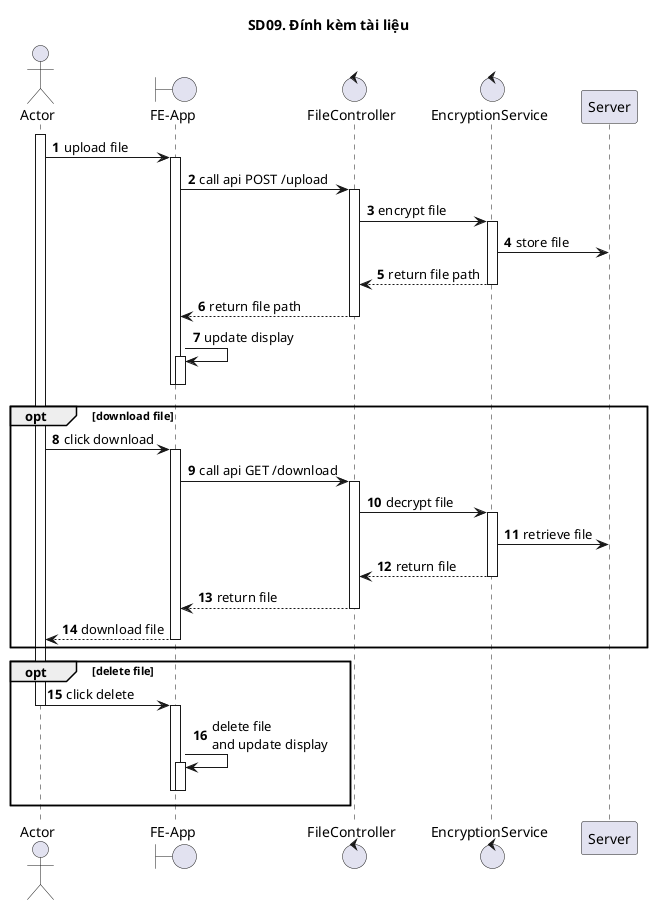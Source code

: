 @startuml SQ
autonumber
title SD09. Đính kèm tài liệu
actor "Actor" as actor
boundary "FE-App" as view
control "FileController" as controller
control "EncryptionService" as service
activate actor
actor -> view: upload file
activate view
view -> controller: call api POST /upload
activate controller
controller -> service: encrypt file
activate service
service -> Server: store file
service --> controller: return file path
deactivate service
controller --> view: return file path
deactivate controller
view -> view: update display
activate view
deactivate view
deactivate view
opt download file
actor -> view: click download
activate view
view -> controller: call api GET /download
activate controller
controller -> service: decrypt file
activate service
service -> Server: retrieve file
service --> controller: return file
deactivate service
controller --> view: return file
deactivate controller
view --> actor: download file
deactivate view
end
opt delete file
actor -> view: click delete
deactivate actor
activate view
view -> view: delete file\nand update display
activate view
deactivate view
deactivate view
end
@enduml